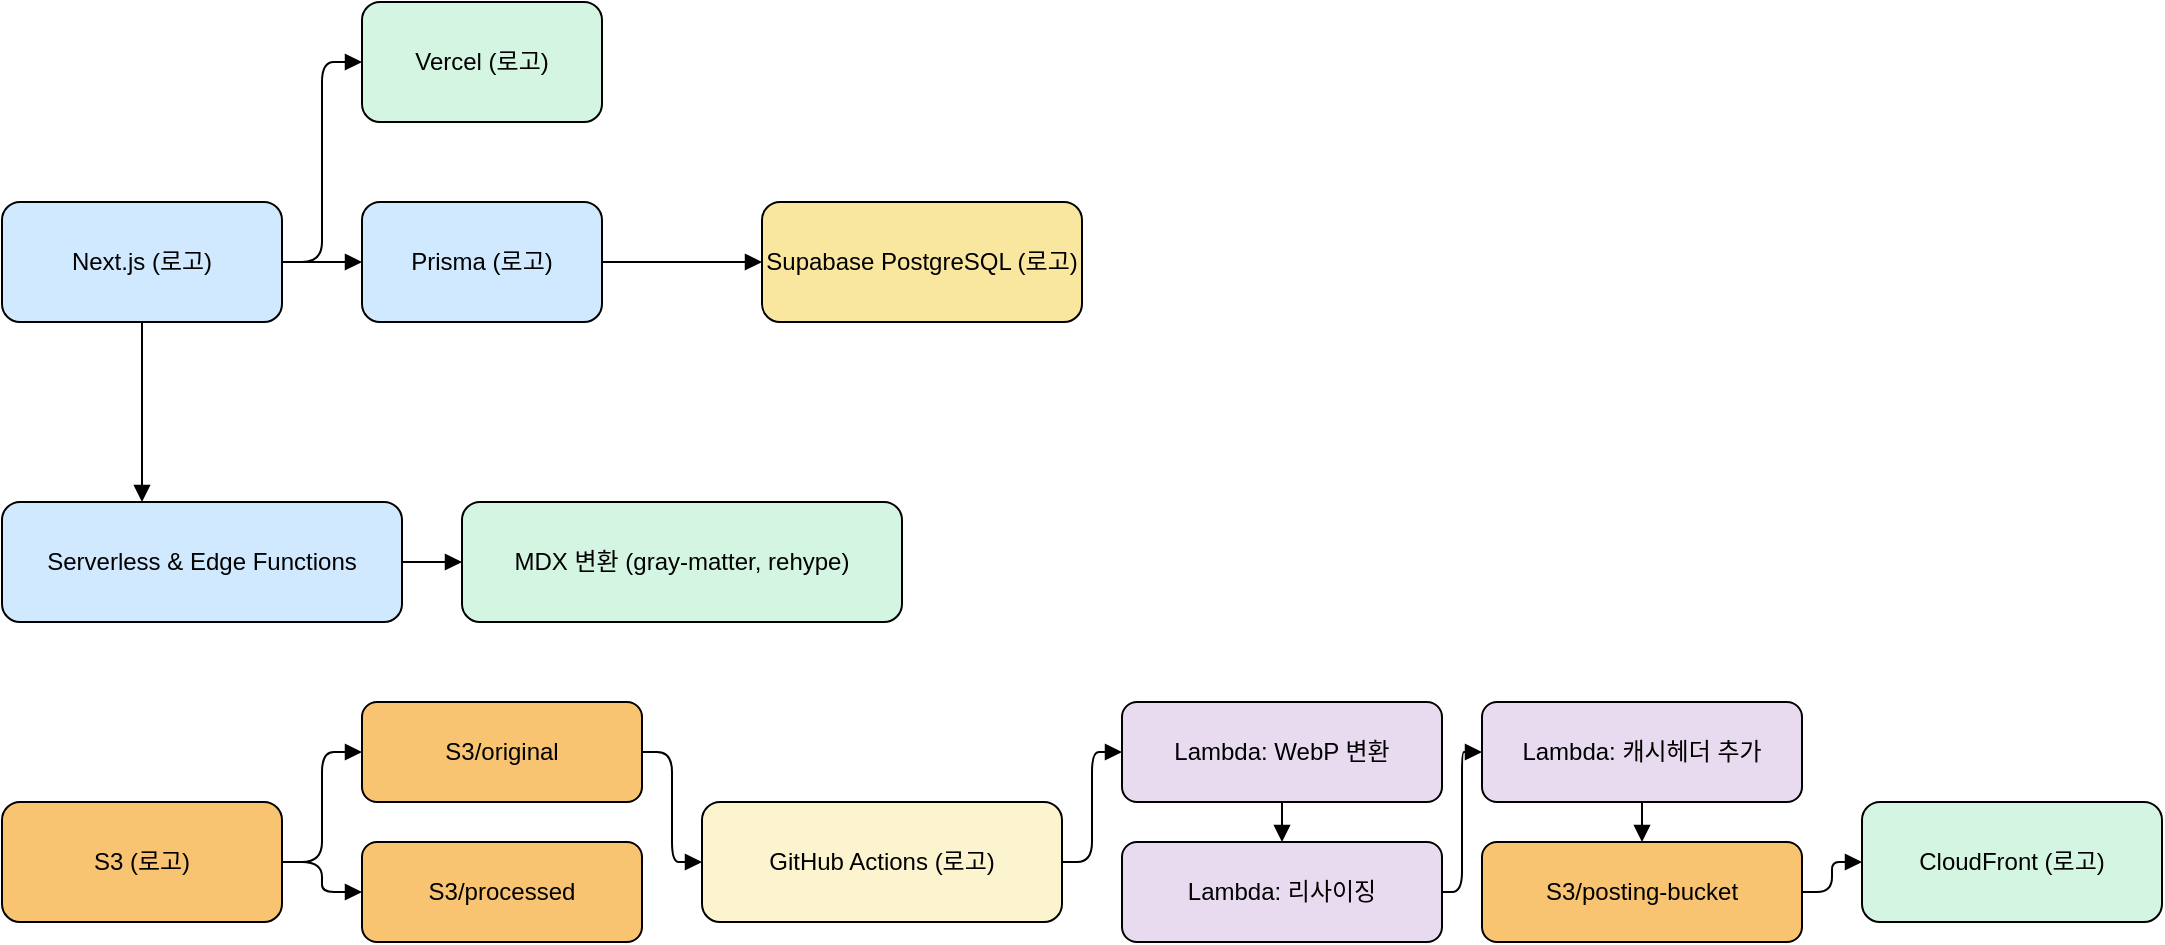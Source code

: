 <mxfile version="26.2.9">
  <diagram id="Ht1M8jgEwFfnCIfOTk4-" name="Page-1">
    <mxGraphModel dx="1556" dy="860" grid="1" gridSize="10" guides="1" tooltips="1" connect="1" arrows="1" fold="1" page="1" pageScale="1" pageWidth="1169" pageHeight="827" math="0" shadow="0">
      <root>
        <mxCell id="0" />
        <mxCell id="1" parent="0" />
        <mxCell id="2" value="Next.js (로고)" style="shape=rectangle;rounded=1;fillColor=#d0e9ff;whiteSpace=wrap;html=1;" vertex="1" parent="1">
          <mxGeometry x="20" y="250" width="140" height="60" as="geometry" />
        </mxCell>
        <mxCell id="3" value="Vercel (로고)" style="shape=rectangle;rounded=1;fillColor=#d5f5e3;whiteSpace=wrap;html=1;" vertex="1" parent="1">
          <mxGeometry x="200" y="150" width="120" height="60" as="geometry" />
        </mxCell>
        <mxCell id="4" value="Prisma (로고)" style="shape=rectangle;rounded=1;fillColor=#d0e9ff;whiteSpace=wrap;html=1;" vertex="1" parent="1">
          <mxGeometry x="200" y="250" width="120" height="60" as="geometry" />
        </mxCell>
        <mxCell id="5" value="Supabase PostgreSQL (로고)" style="shape=rectangle;rounded=1;fillColor=#f9e79f;whiteSpace=wrap;html=1;" vertex="1" parent="1">
          <mxGeometry x="400" y="250" width="160" height="60" as="geometry" />
        </mxCell>
        <mxCell id="6" value="Serverless &amp; Edge Functions" style="shape=rectangle;rounded=1;fillColor=#d0e9ff;whiteSpace=wrap;html=1;" vertex="1" parent="1">
          <mxGeometry x="20" y="400" width="200" height="60" as="geometry" />
        </mxCell>
        <mxCell id="7" value="MDX 변환 (gray-matter, rehype)" style="shape=rectangle;rounded=1;fillColor=#d5f5e3;whiteSpace=wrap;html=1;" vertex="1" parent="1">
          <mxGeometry x="250" y="400" width="220" height="60" as="geometry" />
        </mxCell>
        <mxCell id="8" value="S3 (로고)" style="shape=rectangle;rounded=1;fillColor=#f8c471;whiteSpace=wrap;html=1;" vertex="1" parent="1">
          <mxGeometry x="20" y="550" width="140" height="60" as="geometry" />
        </mxCell>
        <mxCell id="9" value="S3/original" style="shape=rectangle;rounded=1;fillColor=#f8c471;whiteSpace=wrap;html=1;" vertex="1" parent="1">
          <mxGeometry x="200" y="500" width="140" height="50" as="geometry" />
        </mxCell>
        <mxCell id="10" value="S3/processed" style="shape=rectangle;rounded=1;fillColor=#f8c471;whiteSpace=wrap;html=1;" vertex="1" parent="1">
          <mxGeometry x="200" y="570" width="140" height="50" as="geometry" />
        </mxCell>
        <mxCell id="11" value="GitHub Actions (로고)" style="shape=rectangle;rounded=1;fillColor=#fcf3cf;whiteSpace=wrap;html=1;" vertex="1" parent="1">
          <mxGeometry x="370" y="550" width="180" height="60" as="geometry" />
        </mxCell>
        <mxCell id="12" value="Lambda: WebP 변환" style="shape=rectangle;rounded=1;fillColor=#e8daef;whiteSpace=wrap;html=1;" vertex="1" parent="1">
          <mxGeometry x="580" y="500" width="160" height="50" as="geometry" />
        </mxCell>
        <mxCell id="13" value="Lambda: 리사이징" style="shape=rectangle;rounded=1;fillColor=#e8daef;whiteSpace=wrap;html=1;" vertex="1" parent="1">
          <mxGeometry x="580" y="570" width="160" height="50" as="geometry" />
        </mxCell>
        <mxCell id="14" value="Lambda: 캐시헤더 추가" style="shape=rectangle;rounded=1;fillColor=#e8daef;whiteSpace=wrap;html=1;" vertex="1" parent="1">
          <mxGeometry x="760" y="500" width="160" height="50" as="geometry" />
        </mxCell>
        <mxCell id="15" value="S3/posting-bucket" style="shape=rectangle;rounded=1;fillColor=#f8c471;whiteSpace=wrap;html=1;" vertex="1" parent="1">
          <mxGeometry x="760" y="570" width="160" height="50" as="geometry" />
        </mxCell>
        <mxCell id="16" value="CloudFront (로고)" style="shape=rectangle;rounded=1;fillColor=#d5f5e3;whiteSpace=wrap;html=1;" vertex="1" parent="1">
          <mxGeometry x="950" y="550" width="150" height="60" as="geometry" />
        </mxCell>
        <mxCell id="17" style="edgeStyle=elbowEdgeStyle;rounded=1;html=1;endArrow=block;" edge="1" parent="1" source="2" target="3">
          <mxGeometry relative="1" as="geometry" />
        </mxCell>
        <mxCell id="18" style="edgeStyle=elbowEdgeStyle;rounded=1;html=1;endArrow=block;" edge="1" parent="1" source="2" target="4">
          <mxGeometry relative="1" as="geometry" />
        </mxCell>
        <mxCell id="19" style="edgeStyle=elbowEdgeStyle;rounded=1;html=1;endArrow=block;" edge="1" parent="1" source="4" target="5">
          <mxGeometry relative="1" as="geometry" />
        </mxCell>
        <mxCell id="20" style="edgeStyle=elbowEdgeStyle;rounded=1;html=1;endArrow=block;" edge="1" parent="1" source="2" target="6">
          <mxGeometry relative="1" as="geometry" />
        </mxCell>
        <mxCell id="21" style="edgeStyle=elbowEdgeStyle;rounded=1;html=1;endArrow=block;" edge="1" parent="1" source="6" target="7">
          <mxGeometry relative="1" as="geometry" />
        </mxCell>
        <mxCell id="22" style="edgeStyle=elbowEdgeStyle;rounded=1;html=1;endArrow=block;" edge="1" parent="1" source="8" target="9">
          <mxGeometry relative="1" as="geometry" />
        </mxCell>
        <mxCell id="23" style="edgeStyle=elbowEdgeStyle;rounded=1;html=1;endArrow=block;" edge="1" parent="1" source="8" target="10">
          <mxGeometry relative="1" as="geometry" />
        </mxCell>
        <mxCell id="24" style="edgeStyle=elbowEdgeStyle;rounded=1;html=1;endArrow=block;" edge="1" parent="1" source="9" target="11">
          <mxGeometry relative="1" as="geometry" />
        </mxCell>
        <mxCell id="25" style="edgeStyle=elbowEdgeStyle;rounded=1;html=1;endArrow=block;" edge="1" parent="1" source="11" target="12">
          <mxGeometry relative="1" as="geometry" />
        </mxCell>
        <mxCell id="26" style="edgeStyle=elbowEdgeStyle;rounded=1;html=1;endArrow=block;" edge="1" parent="1" source="12" target="13">
          <mxGeometry relative="1" as="geometry" />
        </mxCell>
        <mxCell id="27" style="edgeStyle=elbowEdgeStyle;rounded=1;html=1;endArrow=block;" edge="1" parent="1" source="13" target="14">
          <mxGeometry relative="1" as="geometry" />
        </mxCell>
        <mxCell id="28" style="edgeStyle=elbowEdgeStyle;rounded=1;html=1;endArrow=block;" edge="1" parent="1" source="14" target="15">
          <mxGeometry relative="1" as="geometry" />
        </mxCell>
        <mxCell id="29" style="edgeStyle=elbowEdgeStyle;rounded=1;html=1;endArrow=block;" edge="1" parent="1" source="15" target="16">
          <mxGeometry relative="1" as="geometry" />
        </mxCell>
      </root>
    </mxGraphModel>
  </diagram>
</mxfile>
